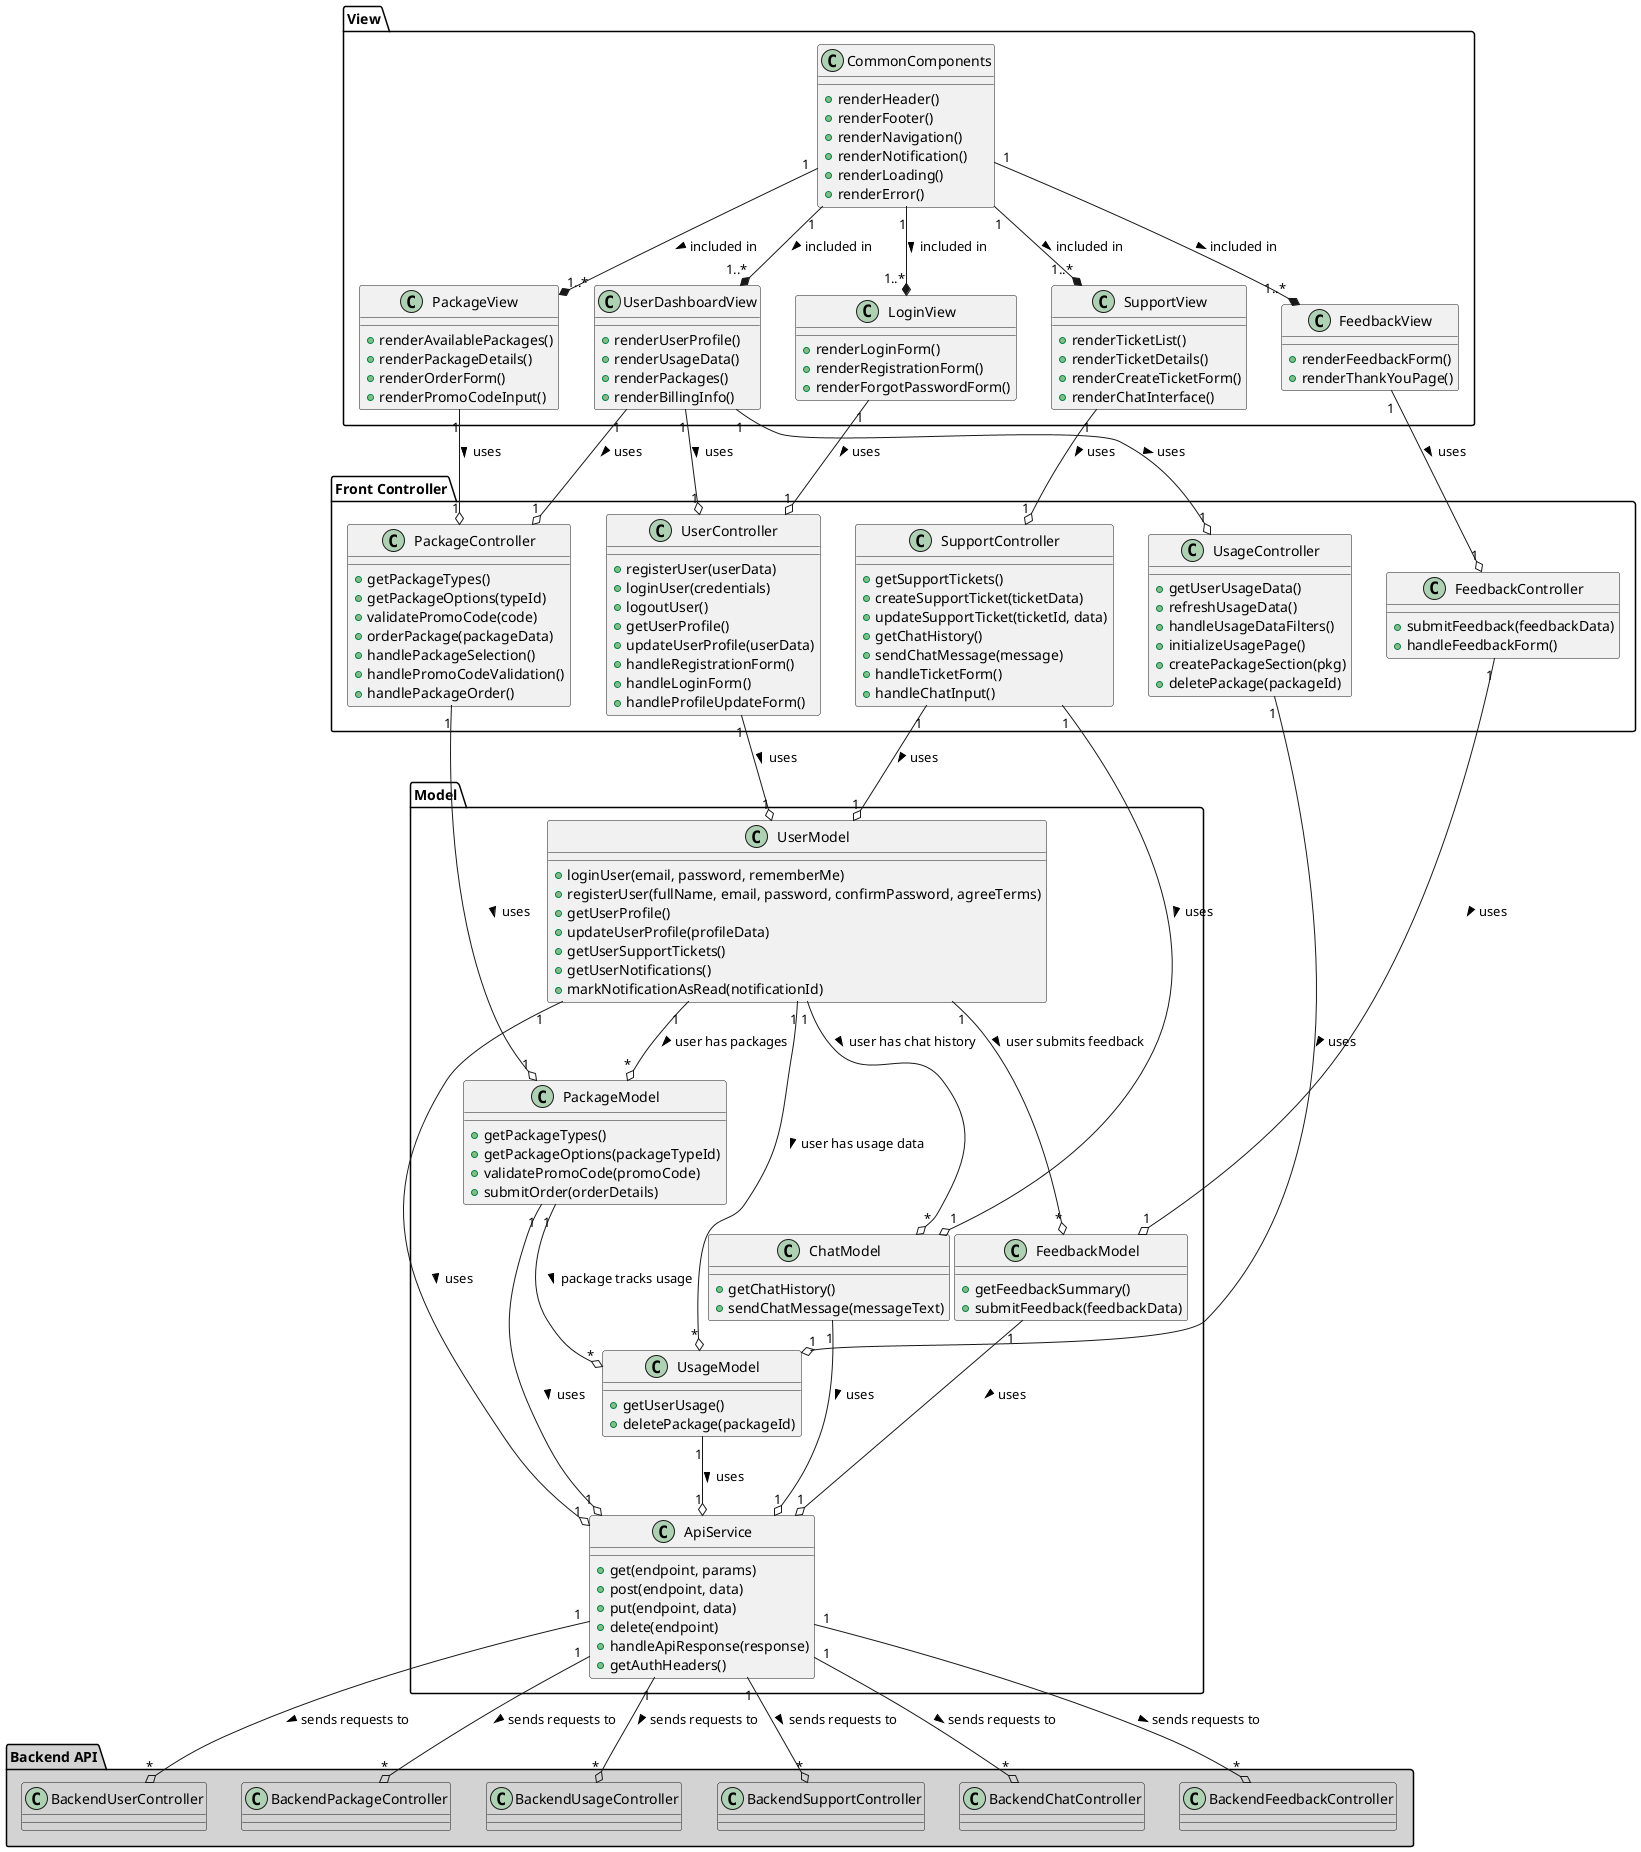 @startuml Frontend Class Diagram (MVC)

package "View" {
  class UserDashboardView {
    +renderUserProfile()
    +renderUsageData()
    +renderPackages()
    +renderBillingInfo()
  }

  class PackageView {
    +renderAvailablePackages()
    +renderPackageDetails()
    +renderOrderForm()
    +renderPromoCodeInput()
  }

  class SupportView {
    +renderTicketList()
    +renderTicketDetails()
    +renderCreateTicketForm()
    +renderChatInterface()
  }

  class FeedbackView {
    +renderFeedbackForm()
    +renderThankYouPage()
  }

  class LoginView {
    +renderLoginForm()
    +renderRegistrationForm()
    +renderForgotPasswordForm()
  }

  class CommonComponents {
    +renderHeader()
    +renderFooter()
    +renderNavigation()
    +renderNotification()
    +renderLoading()
    +renderError()
  }
}

package "Front Controller" {
  class UserController {
    +registerUser(userData)
    +loginUser(credentials)
    +logoutUser()
    +getUserProfile()
    +updateUserProfile(userData)
    +handleRegistrationForm()
    +handleLoginForm()
    +handleProfileUpdateForm()
  }

  class PackageController {
    +getPackageTypes()
    +getPackageOptions(typeId)
    +validatePromoCode(code)
    +orderPackage(packageData)
    +handlePackageSelection()
    +handlePromoCodeValidation()
    +handlePackageOrder()
  }

  class UsageController {
    +getUserUsageData()
    +refreshUsageData()
    +handleUsageDataFilters()
    +initializeUsagePage()
    +createPackageSection(pkg)
    +deletePackage(packageId)
  }

  class SupportController {
    +getSupportTickets()
    +createSupportTicket(ticketData)
    +updateSupportTicket(ticketId, data)
    +getChatHistory()
    +sendChatMessage(message)
    +handleTicketForm()
    +handleChatInput()
  }

  class FeedbackController {
    +submitFeedback(feedbackData)
    +handleFeedbackForm()
  }
}

package "Model" {
  class ApiService {
    +get(endpoint, params)
    +post(endpoint, data)
    +put(endpoint, data)
    +delete(endpoint)
    +handleApiResponse(response)
    +getAuthHeaders()
  }

  class UserModel {
    +loginUser(email, password, rememberMe)
    +registerUser(fullName, email, password, confirmPassword, agreeTerms)
    +getUserProfile()
    +updateUserProfile(profileData)
    +getUserSupportTickets()
    +getUserNotifications()
    +markNotificationAsRead(notificationId)
  }

  class PackageModel {
    +getPackageTypes()
    +getPackageOptions(packageTypeId)
    +validatePromoCode(promoCode)
    +submitOrder(orderDetails)
  }

  class UsageModel {
    +getUserUsage()
    +deletePackage(packageId)
  }

  class FeedbackModel {
    +getFeedbackSummary()
    +submitFeedback(feedbackData)
  }

  class ChatModel {
    +getChatHistory()
    +sendChatMessage(messageText)
  }
}

package "Backend API" #lightgray {
  class BackendUserController #lightgray
  class BackendPackageController #lightgray
  class BackendUsageController #lightgray
  class BackendSupportController #lightgray
  class BackendChatController #lightgray
  class BackendFeedbackController #lightgray
}

' =================== RELATIONSHIPS ===================

' View to Front Controller relationships
UserDashboardView "1" --o "1" UserController : uses >
UserDashboardView "1" --o "1" UsageController : uses >
UserDashboardView "1" --o "1" PackageController : uses >

PackageView "1" --o "1" PackageController : uses >

SupportView "1" --o "1" SupportController : uses >

FeedbackView "1" --o "1" FeedbackController : uses >

LoginView "1" --o "1" UserController : uses >

' Front Controller to Model relationships
UserController "1" --o "1" UserModel : uses >
PackageController "1" --o "1" PackageModel : uses >
UsageController "1" --o "1" UsageModel : uses >
SupportController "1" --o "1" UserModel : uses >
SupportController "1" --o "1" ChatModel : uses >
FeedbackController "1" --o "1" FeedbackModel : uses >

' Model to API Service relationships
UserModel "1" --o "1" ApiService : uses >
PackageModel "1" --o "1" ApiService : uses >
UsageModel "1" --o "1" ApiService : uses >
FeedbackModel "1" --o "1" ApiService : uses >
ChatModel "1" --o "1" ApiService : uses >

' Model to Backend API relationships
ApiService "1" --o "*" BackendUserController : sends requests to >
ApiService "1" --o "*" BackendPackageController : sends requests to >
ApiService "1" --o "*" BackendUsageController : sends requests to >
ApiService "1" --o "*" BackendSupportController : sends requests to >
ApiService "1" --o "*" BackendChatController : sends requests to >
ApiService "1" --o "*" BackendFeedbackController : sends requests to >

' Common dependencies
CommonComponents "1" --* "1..*" UserDashboardView : included in >
CommonComponents "1" --* "1..*" PackageView : included in >
CommonComponents "1" --* "1..*" SupportView : included in >
CommonComponents "1" --* "1..*" FeedbackView : included in >
CommonComponents "1" --* "1..*" LoginView : included in >

' Model data relationships
UserModel "1" --o "*" PackageModel : user has packages >
UserModel "1" --o "*" UsageModel : user has usage data >
UserModel "1" --o "*" FeedbackModel : user submits feedback >
UserModel "1" --o "*" ChatModel : user has chat history >
PackageModel "1" --o "*" UsageModel : package tracks usage >

@enduml
